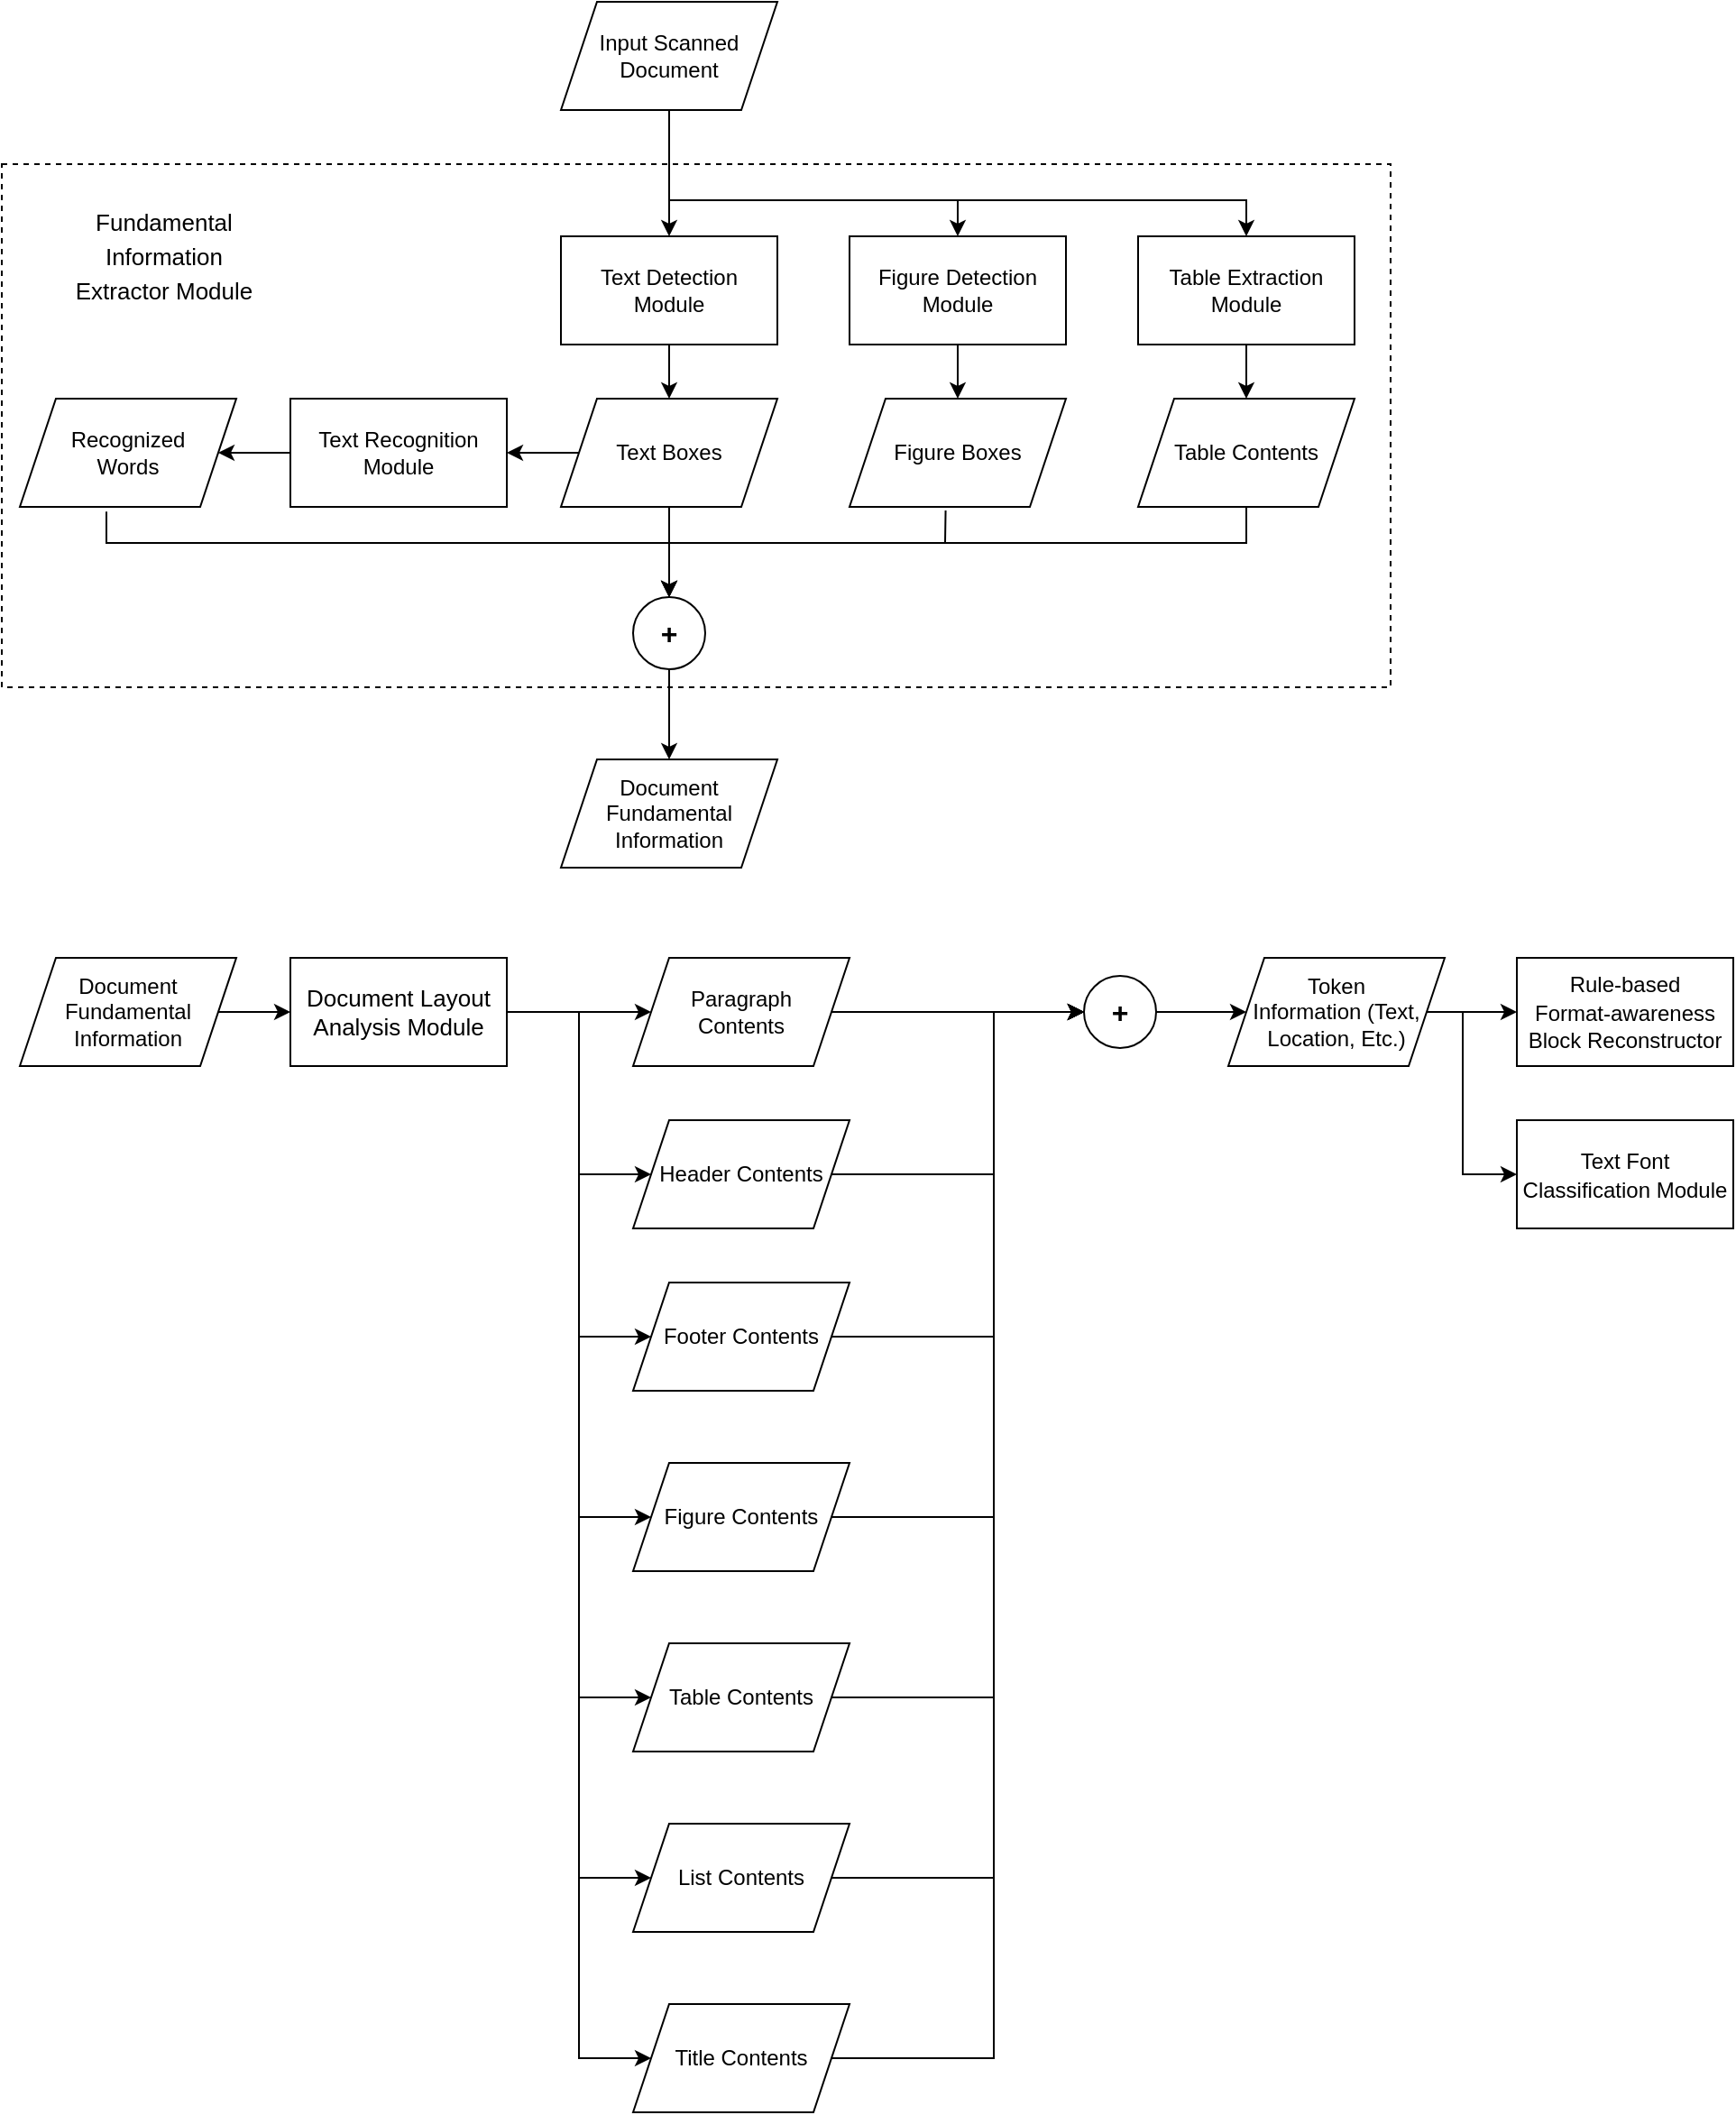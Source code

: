 <mxfile version="20.1.1" type="github">
  <diagram id="ecnpQwJv_U_HYYEx4sPf" name="Page-1">
    <mxGraphModel dx="2063" dy="715" grid="1" gridSize="10" guides="1" tooltips="1" connect="1" arrows="1" fold="1" page="1" pageScale="1" pageWidth="850" pageHeight="1100" math="0" shadow="0">
      <root>
        <mxCell id="0" />
        <mxCell id="1" parent="0" />
        <mxCell id="kETdp8RxObP3-hY1ZDIA-3" value="" style="edgeStyle=orthogonalEdgeStyle;rounded=0;orthogonalLoop=1;jettySize=auto;html=1;" parent="1" source="kETdp8RxObP3-hY1ZDIA-1" target="kETdp8RxObP3-hY1ZDIA-2" edge="1">
          <mxGeometry relative="1" as="geometry" />
        </mxCell>
        <mxCell id="kETdp8RxObP3-hY1ZDIA-1" value="Input Scanned Document" style="shape=parallelogram;perimeter=parallelogramPerimeter;whiteSpace=wrap;html=1;fixedSize=1;" parent="1" vertex="1">
          <mxGeometry x="80" y="70" width="120" height="60" as="geometry" />
        </mxCell>
        <mxCell id="kETdp8RxObP3-hY1ZDIA-5" value="" style="edgeStyle=orthogonalEdgeStyle;rounded=0;orthogonalLoop=1;jettySize=auto;html=1;" parent="1" source="kETdp8RxObP3-hY1ZDIA-2" target="kETdp8RxObP3-hY1ZDIA-4" edge="1">
          <mxGeometry relative="1" as="geometry" />
        </mxCell>
        <mxCell id="kETdp8RxObP3-hY1ZDIA-2" value="Text Detection Module" style="whiteSpace=wrap;html=1;" parent="1" vertex="1">
          <mxGeometry x="80" y="200" width="120" height="60" as="geometry" />
        </mxCell>
        <mxCell id="kETdp8RxObP3-hY1ZDIA-8" value="" style="edgeStyle=orthogonalEdgeStyle;rounded=0;orthogonalLoop=1;jettySize=auto;html=1;" parent="1" source="kETdp8RxObP3-hY1ZDIA-4" target="kETdp8RxObP3-hY1ZDIA-7" edge="1">
          <mxGeometry relative="1" as="geometry" />
        </mxCell>
        <mxCell id="kETdp8RxObP3-hY1ZDIA-25" value="" style="edgeStyle=orthogonalEdgeStyle;rounded=0;orthogonalLoop=1;jettySize=auto;html=1;fontSize=16;" parent="1" source="kETdp8RxObP3-hY1ZDIA-4" target="kETdp8RxObP3-hY1ZDIA-24" edge="1">
          <mxGeometry relative="1" as="geometry" />
        </mxCell>
        <mxCell id="kETdp8RxObP3-hY1ZDIA-4" value="Text Boxes" style="shape=parallelogram;perimeter=parallelogramPerimeter;whiteSpace=wrap;html=1;fixedSize=1;" parent="1" vertex="1">
          <mxGeometry x="80" y="290" width="120" height="60" as="geometry" />
        </mxCell>
        <mxCell id="kETdp8RxObP3-hY1ZDIA-20" value="" style="edgeStyle=orthogonalEdgeStyle;rounded=0;orthogonalLoop=1;jettySize=auto;html=1;" parent="1" source="kETdp8RxObP3-hY1ZDIA-7" target="kETdp8RxObP3-hY1ZDIA-9" edge="1">
          <mxGeometry relative="1" as="geometry" />
        </mxCell>
        <mxCell id="kETdp8RxObP3-hY1ZDIA-7" value="Text Recognition Module" style="whiteSpace=wrap;html=1;" parent="1" vertex="1">
          <mxGeometry x="-70" y="290" width="120" height="60" as="geometry" />
        </mxCell>
        <mxCell id="kETdp8RxObP3-hY1ZDIA-9" value="Recognized &lt;br&gt;Words" style="shape=parallelogram;perimeter=parallelogramPerimeter;whiteSpace=wrap;html=1;fixedSize=1;" parent="1" vertex="1">
          <mxGeometry x="-220" y="290" width="120" height="60" as="geometry" />
        </mxCell>
        <mxCell id="kETdp8RxObP3-hY1ZDIA-14" value="" style="edgeStyle=orthogonalEdgeStyle;rounded=0;orthogonalLoop=1;jettySize=auto;html=1;" parent="1" source="kETdp8RxObP3-hY1ZDIA-11" target="kETdp8RxObP3-hY1ZDIA-13" edge="1">
          <mxGeometry relative="1" as="geometry" />
        </mxCell>
        <mxCell id="kETdp8RxObP3-hY1ZDIA-11" value="Figure Detection Module" style="whiteSpace=wrap;html=1;" parent="1" vertex="1">
          <mxGeometry x="240" y="200" width="120" height="60" as="geometry" />
        </mxCell>
        <mxCell id="kETdp8RxObP3-hY1ZDIA-12" value="" style="endArrow=classic;html=1;rounded=0;exitX=0.5;exitY=1;exitDx=0;exitDy=0;entryX=0.5;entryY=0;entryDx=0;entryDy=0;" parent="1" source="kETdp8RxObP3-hY1ZDIA-1" target="kETdp8RxObP3-hY1ZDIA-11" edge="1">
          <mxGeometry width="50" height="50" relative="1" as="geometry">
            <mxPoint x="560" y="370" as="sourcePoint" />
            <mxPoint x="610" y="320" as="targetPoint" />
            <Array as="points">
              <mxPoint x="140" y="180" />
              <mxPoint x="300" y="180" />
            </Array>
          </mxGeometry>
        </mxCell>
        <mxCell id="kETdp8RxObP3-hY1ZDIA-13" value="Figure Boxes" style="shape=parallelogram;perimeter=parallelogramPerimeter;whiteSpace=wrap;html=1;fixedSize=1;" parent="1" vertex="1">
          <mxGeometry x="240" y="290" width="120" height="60" as="geometry" />
        </mxCell>
        <mxCell id="kETdp8RxObP3-hY1ZDIA-19" value="" style="edgeStyle=orthogonalEdgeStyle;rounded=0;orthogonalLoop=1;jettySize=auto;html=1;" parent="1" source="kETdp8RxObP3-hY1ZDIA-15" target="kETdp8RxObP3-hY1ZDIA-18" edge="1">
          <mxGeometry relative="1" as="geometry" />
        </mxCell>
        <mxCell id="kETdp8RxObP3-hY1ZDIA-15" value="Table Extraction Module" style="whiteSpace=wrap;html=1;" parent="1" vertex="1">
          <mxGeometry x="400" y="200" width="120" height="60" as="geometry" />
        </mxCell>
        <mxCell id="kETdp8RxObP3-hY1ZDIA-17" value="" style="endArrow=classic;html=1;rounded=0;exitX=0.5;exitY=1;exitDx=0;exitDy=0;entryX=0.5;entryY=0;entryDx=0;entryDy=0;" parent="1" source="kETdp8RxObP3-hY1ZDIA-1" target="kETdp8RxObP3-hY1ZDIA-15" edge="1">
          <mxGeometry width="50" height="50" relative="1" as="geometry">
            <mxPoint x="240" y="370" as="sourcePoint" />
            <mxPoint x="290" y="320" as="targetPoint" />
            <Array as="points">
              <mxPoint x="140" y="180" />
              <mxPoint x="460" y="180" />
            </Array>
          </mxGeometry>
        </mxCell>
        <mxCell id="kETdp8RxObP3-hY1ZDIA-18" value="Table Contents" style="shape=parallelogram;perimeter=parallelogramPerimeter;whiteSpace=wrap;html=1;fixedSize=1;" parent="1" vertex="1">
          <mxGeometry x="400" y="290" width="120" height="60" as="geometry" />
        </mxCell>
        <mxCell id="kETdp8RxObP3-hY1ZDIA-23" value="" style="endArrow=classic;html=1;rounded=0;exitX=0.4;exitY=1.044;exitDx=0;exitDy=0;exitPerimeter=0;entryX=0.5;entryY=0;entryDx=0;entryDy=0;" parent="1" source="kETdp8RxObP3-hY1ZDIA-9" target="kETdp8RxObP3-hY1ZDIA-24" edge="1">
          <mxGeometry width="50" height="50" relative="1" as="geometry">
            <mxPoint x="230" y="370" as="sourcePoint" />
            <mxPoint x="-80" y="380" as="targetPoint" />
            <Array as="points">
              <mxPoint x="-172" y="370" />
              <mxPoint x="140" y="370" />
            </Array>
          </mxGeometry>
        </mxCell>
        <mxCell id="kETdp8RxObP3-hY1ZDIA-29" value="" style="edgeStyle=orthogonalEdgeStyle;rounded=0;orthogonalLoop=1;jettySize=auto;html=1;fontSize=16;" parent="1" source="kETdp8RxObP3-hY1ZDIA-24" target="kETdp8RxObP3-hY1ZDIA-28" edge="1">
          <mxGeometry relative="1" as="geometry" />
        </mxCell>
        <mxCell id="kETdp8RxObP3-hY1ZDIA-24" value="&lt;b&gt;&lt;font style=&quot;font-size: 16px;&quot;&gt;+&lt;/font&gt;&lt;/b&gt;" style="ellipse;whiteSpace=wrap;html=1;aspect=fixed;" parent="1" vertex="1">
          <mxGeometry x="120" y="400" width="40" height="40" as="geometry" />
        </mxCell>
        <mxCell id="kETdp8RxObP3-hY1ZDIA-26" value="" style="endArrow=classic;html=1;rounded=0;fontSize=16;exitX=0.444;exitY=1.033;exitDx=0;exitDy=0;exitPerimeter=0;entryX=0.5;entryY=0;entryDx=0;entryDy=0;" parent="1" source="kETdp8RxObP3-hY1ZDIA-13" target="kETdp8RxObP3-hY1ZDIA-24" edge="1">
          <mxGeometry width="50" height="50" relative="1" as="geometry">
            <mxPoint x="230" y="360" as="sourcePoint" />
            <mxPoint x="280" y="310" as="targetPoint" />
            <Array as="points">
              <mxPoint x="293" y="370" />
              <mxPoint x="140" y="370" />
            </Array>
          </mxGeometry>
        </mxCell>
        <mxCell id="kETdp8RxObP3-hY1ZDIA-27" value="" style="endArrow=classic;html=1;rounded=0;fontSize=16;exitX=0.5;exitY=1;exitDx=0;exitDy=0;entryX=0.5;entryY=0;entryDx=0;entryDy=0;" parent="1" source="kETdp8RxObP3-hY1ZDIA-18" target="kETdp8RxObP3-hY1ZDIA-24" edge="1">
          <mxGeometry width="50" height="50" relative="1" as="geometry">
            <mxPoint x="230" y="360" as="sourcePoint" />
            <mxPoint x="280" y="310" as="targetPoint" />
            <Array as="points">
              <mxPoint x="460" y="370" />
              <mxPoint x="140" y="370" />
            </Array>
          </mxGeometry>
        </mxCell>
        <mxCell id="kETdp8RxObP3-hY1ZDIA-28" value="Document Fundamental Information" style="shape=parallelogram;perimeter=parallelogramPerimeter;whiteSpace=wrap;html=1;fixedSize=1;" parent="1" vertex="1">
          <mxGeometry x="80" y="490" width="120" height="60" as="geometry" />
        </mxCell>
        <mxCell id="kETdp8RxObP3-hY1ZDIA-30" value="" style="rounded=0;whiteSpace=wrap;html=1;fontSize=16;dashed=1;fillColor=none;" parent="1" vertex="1">
          <mxGeometry x="-230" y="160" width="770" height="290" as="geometry" />
        </mxCell>
        <mxCell id="kETdp8RxObP3-hY1ZDIA-32" value="&lt;font style=&quot;font-size: 13px;&quot;&gt;Fundamental Information Extractor Module&lt;/font&gt;" style="rounded=0;whiteSpace=wrap;html=1;dashed=1;fontSize=16;fillColor=none;strokeColor=none;" parent="1" vertex="1">
          <mxGeometry x="-200" y="180" width="120" height="60" as="geometry" />
        </mxCell>
        <mxCell id="kETdp8RxObP3-hY1ZDIA-37" value="" style="edgeStyle=orthogonalEdgeStyle;rounded=0;orthogonalLoop=1;jettySize=auto;html=1;fontSize=13;" parent="1" source="kETdp8RxObP3-hY1ZDIA-34" target="kETdp8RxObP3-hY1ZDIA-36" edge="1">
          <mxGeometry relative="1" as="geometry" />
        </mxCell>
        <mxCell id="kETdp8RxObP3-hY1ZDIA-34" value="Document Fundamental Information" style="shape=parallelogram;perimeter=parallelogramPerimeter;whiteSpace=wrap;html=1;fixedSize=1;" parent="1" vertex="1">
          <mxGeometry x="-220" y="600" width="120" height="60" as="geometry" />
        </mxCell>
        <mxCell id="kETdp8RxObP3-hY1ZDIA-39" value="" style="edgeStyle=orthogonalEdgeStyle;rounded=0;orthogonalLoop=1;jettySize=auto;html=1;fontSize=13;" parent="1" source="kETdp8RxObP3-hY1ZDIA-36" target="kETdp8RxObP3-hY1ZDIA-38" edge="1">
          <mxGeometry relative="1" as="geometry" />
        </mxCell>
        <mxCell id="kETdp8RxObP3-hY1ZDIA-36" value="Document Layout Analysis Module" style="rounded=0;whiteSpace=wrap;html=1;fontSize=13;fillColor=none;" parent="1" vertex="1">
          <mxGeometry x="-70" y="600" width="120" height="60" as="geometry" />
        </mxCell>
        <mxCell id="Mpa-sqii6zv5t1rp6nwB-6" value="" style="edgeStyle=orthogonalEdgeStyle;rounded=0;orthogonalLoop=1;jettySize=auto;html=1;fontSize=13;" edge="1" parent="1" source="kETdp8RxObP3-hY1ZDIA-38" target="Mpa-sqii6zv5t1rp6nwB-5">
          <mxGeometry relative="1" as="geometry" />
        </mxCell>
        <mxCell id="kETdp8RxObP3-hY1ZDIA-38" value="Paragraph &lt;br&gt;Contents" style="shape=parallelogram;perimeter=parallelogramPerimeter;whiteSpace=wrap;html=1;fixedSize=1;" parent="1" vertex="1">
          <mxGeometry x="120" y="600" width="120" height="60" as="geometry" />
        </mxCell>
        <mxCell id="kETdp8RxObP3-hY1ZDIA-40" value="Header Contents" style="shape=parallelogram;perimeter=parallelogramPerimeter;whiteSpace=wrap;html=1;fixedSize=1;" parent="1" vertex="1">
          <mxGeometry x="120" y="690" width="120" height="60" as="geometry" />
        </mxCell>
        <mxCell id="kETdp8RxObP3-hY1ZDIA-41" value="Footer Contents" style="shape=parallelogram;perimeter=parallelogramPerimeter;whiteSpace=wrap;html=1;fixedSize=1;" parent="1" vertex="1">
          <mxGeometry x="120" y="780" width="120" height="60" as="geometry" />
        </mxCell>
        <mxCell id="kETdp8RxObP3-hY1ZDIA-42" value="Figure Contents" style="shape=parallelogram;perimeter=parallelogramPerimeter;whiteSpace=wrap;html=1;fixedSize=1;" parent="1" vertex="1">
          <mxGeometry x="120" y="880" width="120" height="60" as="geometry" />
        </mxCell>
        <mxCell id="kETdp8RxObP3-hY1ZDIA-43" value="Table Contents" style="shape=parallelogram;perimeter=parallelogramPerimeter;whiteSpace=wrap;html=1;fixedSize=1;" parent="1" vertex="1">
          <mxGeometry x="120" y="980" width="120" height="60" as="geometry" />
        </mxCell>
        <mxCell id="kETdp8RxObP3-hY1ZDIA-44" value="" style="endArrow=classic;html=1;rounded=0;fontSize=13;exitX=1;exitY=0.5;exitDx=0;exitDy=0;entryX=0;entryY=0.5;entryDx=0;entryDy=0;" parent="1" source="kETdp8RxObP3-hY1ZDIA-36" target="kETdp8RxObP3-hY1ZDIA-40" edge="1">
          <mxGeometry width="50" height="50" relative="1" as="geometry">
            <mxPoint x="230" y="840" as="sourcePoint" />
            <mxPoint x="280" y="790" as="targetPoint" />
            <Array as="points">
              <mxPoint x="90" y="630" />
              <mxPoint x="90" y="720" />
            </Array>
          </mxGeometry>
        </mxCell>
        <mxCell id="kETdp8RxObP3-hY1ZDIA-45" value="" style="endArrow=classic;html=1;rounded=0;fontSize=13;exitX=1;exitY=0.5;exitDx=0;exitDy=0;entryX=0;entryY=0.5;entryDx=0;entryDy=0;" parent="1" source="kETdp8RxObP3-hY1ZDIA-36" target="kETdp8RxObP3-hY1ZDIA-41" edge="1">
          <mxGeometry width="50" height="50" relative="1" as="geometry">
            <mxPoint x="230" y="840" as="sourcePoint" />
            <mxPoint x="280" y="790" as="targetPoint" />
            <Array as="points">
              <mxPoint x="90" y="630" />
              <mxPoint x="90" y="810" />
            </Array>
          </mxGeometry>
        </mxCell>
        <mxCell id="kETdp8RxObP3-hY1ZDIA-46" value="" style="endArrow=classic;html=1;rounded=0;fontSize=13;exitX=1;exitY=0.5;exitDx=0;exitDy=0;entryX=0;entryY=0.5;entryDx=0;entryDy=0;" parent="1" source="kETdp8RxObP3-hY1ZDIA-36" target="kETdp8RxObP3-hY1ZDIA-42" edge="1">
          <mxGeometry width="50" height="50" relative="1" as="geometry">
            <mxPoint x="230" y="840" as="sourcePoint" />
            <mxPoint x="280" y="790" as="targetPoint" />
            <Array as="points">
              <mxPoint x="90" y="630" />
              <mxPoint x="90" y="910" />
            </Array>
          </mxGeometry>
        </mxCell>
        <mxCell id="kETdp8RxObP3-hY1ZDIA-47" value="" style="endArrow=classic;html=1;rounded=0;fontSize=13;exitX=1;exitY=0.5;exitDx=0;exitDy=0;entryX=0;entryY=0.5;entryDx=0;entryDy=0;" parent="1" source="kETdp8RxObP3-hY1ZDIA-36" target="kETdp8RxObP3-hY1ZDIA-43" edge="1">
          <mxGeometry width="50" height="50" relative="1" as="geometry">
            <mxPoint x="230" y="840" as="sourcePoint" />
            <mxPoint x="280" y="790" as="targetPoint" />
            <Array as="points">
              <mxPoint x="90" y="630" />
              <mxPoint x="90" y="1010" />
            </Array>
          </mxGeometry>
        </mxCell>
        <mxCell id="Mpa-sqii6zv5t1rp6nwB-1" value="List Contents" style="shape=parallelogram;perimeter=parallelogramPerimeter;whiteSpace=wrap;html=1;fixedSize=1;" vertex="1" parent="1">
          <mxGeometry x="120" y="1080" width="120" height="60" as="geometry" />
        </mxCell>
        <mxCell id="Mpa-sqii6zv5t1rp6nwB-2" value="" style="endArrow=classic;html=1;rounded=0;fontSize=13;exitX=1;exitY=0.5;exitDx=0;exitDy=0;entryX=0;entryY=0.5;entryDx=0;entryDy=0;" edge="1" parent="1" source="kETdp8RxObP3-hY1ZDIA-36" target="Mpa-sqii6zv5t1rp6nwB-1">
          <mxGeometry width="50" height="50" relative="1" as="geometry">
            <mxPoint x="190" y="670" as="sourcePoint" />
            <mxPoint x="240" y="620" as="targetPoint" />
            <Array as="points">
              <mxPoint x="90" y="630" />
              <mxPoint x="90" y="1110" />
            </Array>
          </mxGeometry>
        </mxCell>
        <mxCell id="Mpa-sqii6zv5t1rp6nwB-3" value="Title Contents" style="shape=parallelogram;perimeter=parallelogramPerimeter;whiteSpace=wrap;html=1;fixedSize=1;" vertex="1" parent="1">
          <mxGeometry x="120" y="1180" width="120" height="60" as="geometry" />
        </mxCell>
        <mxCell id="Mpa-sqii6zv5t1rp6nwB-4" value="" style="endArrow=classic;html=1;rounded=0;fontSize=13;exitX=1;exitY=0.5;exitDx=0;exitDy=0;entryX=0;entryY=0.5;entryDx=0;entryDy=0;" edge="1" parent="1" source="kETdp8RxObP3-hY1ZDIA-36" target="Mpa-sqii6zv5t1rp6nwB-3">
          <mxGeometry width="50" height="50" relative="1" as="geometry">
            <mxPoint x="190" y="970" as="sourcePoint" />
            <mxPoint x="240" y="920" as="targetPoint" />
            <Array as="points">
              <mxPoint x="90" y="630" />
              <mxPoint x="90" y="1210" />
            </Array>
          </mxGeometry>
        </mxCell>
        <mxCell id="Mpa-sqii6zv5t1rp6nwB-14" value="" style="edgeStyle=orthogonalEdgeStyle;rounded=0;orthogonalLoop=1;jettySize=auto;html=1;fontSize=13;" edge="1" parent="1" source="Mpa-sqii6zv5t1rp6nwB-5" target="Mpa-sqii6zv5t1rp6nwB-13">
          <mxGeometry relative="1" as="geometry" />
        </mxCell>
        <mxCell id="Mpa-sqii6zv5t1rp6nwB-5" value="&lt;b&gt;&lt;font style=&quot;font-size: 16px;&quot;&gt;+&lt;/font&gt;&lt;/b&gt;" style="ellipse;whiteSpace=wrap;html=1;aspect=fixed;" vertex="1" parent="1">
          <mxGeometry x="370" y="610" width="40" height="40" as="geometry" />
        </mxCell>
        <mxCell id="Mpa-sqii6zv5t1rp6nwB-7" value="" style="endArrow=classic;html=1;rounded=0;fontSize=13;exitX=1;exitY=0.5;exitDx=0;exitDy=0;entryX=0;entryY=0.5;entryDx=0;entryDy=0;" edge="1" parent="1" source="kETdp8RxObP3-hY1ZDIA-40" target="Mpa-sqii6zv5t1rp6nwB-5">
          <mxGeometry width="50" height="50" relative="1" as="geometry">
            <mxPoint x="160" y="750" as="sourcePoint" />
            <mxPoint x="210" y="700" as="targetPoint" />
            <Array as="points">
              <mxPoint x="320" y="720" />
              <mxPoint x="320" y="630" />
            </Array>
          </mxGeometry>
        </mxCell>
        <mxCell id="Mpa-sqii6zv5t1rp6nwB-8" value="" style="endArrow=classic;html=1;rounded=0;fontSize=13;exitX=1;exitY=0.5;exitDx=0;exitDy=0;entryX=0;entryY=0.5;entryDx=0;entryDy=0;" edge="1" parent="1" source="kETdp8RxObP3-hY1ZDIA-41" target="Mpa-sqii6zv5t1rp6nwB-5">
          <mxGeometry width="50" height="50" relative="1" as="geometry">
            <mxPoint x="160" y="960" as="sourcePoint" />
            <mxPoint x="210" y="910" as="targetPoint" />
            <Array as="points">
              <mxPoint x="320" y="810" />
              <mxPoint x="320" y="630" />
            </Array>
          </mxGeometry>
        </mxCell>
        <mxCell id="Mpa-sqii6zv5t1rp6nwB-9" value="" style="endArrow=classic;html=1;rounded=0;fontSize=13;exitX=1;exitY=0.5;exitDx=0;exitDy=0;entryX=0;entryY=0.5;entryDx=0;entryDy=0;" edge="1" parent="1" source="kETdp8RxObP3-hY1ZDIA-42" target="Mpa-sqii6zv5t1rp6nwB-5">
          <mxGeometry width="50" height="50" relative="1" as="geometry">
            <mxPoint x="160" y="960" as="sourcePoint" />
            <mxPoint x="210" y="910" as="targetPoint" />
            <Array as="points">
              <mxPoint x="320" y="910" />
              <mxPoint x="320" y="630" />
            </Array>
          </mxGeometry>
        </mxCell>
        <mxCell id="Mpa-sqii6zv5t1rp6nwB-10" value="" style="endArrow=classic;html=1;rounded=0;fontSize=13;exitX=1;exitY=0.5;exitDx=0;exitDy=0;entryX=0;entryY=0.5;entryDx=0;entryDy=0;" edge="1" parent="1" source="kETdp8RxObP3-hY1ZDIA-43" target="Mpa-sqii6zv5t1rp6nwB-5">
          <mxGeometry width="50" height="50" relative="1" as="geometry">
            <mxPoint x="160" y="960" as="sourcePoint" />
            <mxPoint x="210" y="910" as="targetPoint" />
            <Array as="points">
              <mxPoint x="320" y="1010" />
              <mxPoint x="320" y="630" />
            </Array>
          </mxGeometry>
        </mxCell>
        <mxCell id="Mpa-sqii6zv5t1rp6nwB-11" value="" style="endArrow=classic;html=1;rounded=0;fontSize=13;exitX=1;exitY=0.5;exitDx=0;exitDy=0;entryX=0;entryY=0.5;entryDx=0;entryDy=0;" edge="1" parent="1" source="Mpa-sqii6zv5t1rp6nwB-1" target="Mpa-sqii6zv5t1rp6nwB-5">
          <mxGeometry width="50" height="50" relative="1" as="geometry">
            <mxPoint x="160" y="1170" as="sourcePoint" />
            <mxPoint x="210" y="1120" as="targetPoint" />
            <Array as="points">
              <mxPoint x="320" y="1110" />
              <mxPoint x="320" y="630" />
            </Array>
          </mxGeometry>
        </mxCell>
        <mxCell id="Mpa-sqii6zv5t1rp6nwB-12" value="" style="endArrow=classic;html=1;rounded=0;fontSize=13;exitX=1;exitY=0.5;exitDx=0;exitDy=0;entryX=0;entryY=0.5;entryDx=0;entryDy=0;" edge="1" parent="1" source="Mpa-sqii6zv5t1rp6nwB-3" target="Mpa-sqii6zv5t1rp6nwB-5">
          <mxGeometry width="50" height="50" relative="1" as="geometry">
            <mxPoint x="160" y="960" as="sourcePoint" />
            <mxPoint x="210" y="910" as="targetPoint" />
            <Array as="points">
              <mxPoint x="320" y="1210" />
              <mxPoint x="320" y="630" />
            </Array>
          </mxGeometry>
        </mxCell>
        <mxCell id="Mpa-sqii6zv5t1rp6nwB-16" value="" style="edgeStyle=orthogonalEdgeStyle;rounded=0;orthogonalLoop=1;jettySize=auto;html=1;fontSize=13;" edge="1" parent="1" source="Mpa-sqii6zv5t1rp6nwB-13" target="Mpa-sqii6zv5t1rp6nwB-15">
          <mxGeometry relative="1" as="geometry" />
        </mxCell>
        <mxCell id="Mpa-sqii6zv5t1rp6nwB-13" value="Token &lt;br&gt;Information (Text, Location, Etc.)" style="shape=parallelogram;perimeter=parallelogramPerimeter;whiteSpace=wrap;html=1;fixedSize=1;" vertex="1" parent="1">
          <mxGeometry x="450" y="600" width="120" height="60" as="geometry" />
        </mxCell>
        <mxCell id="Mpa-sqii6zv5t1rp6nwB-15" value="&lt;font style=&quot;font-size: 12px;&quot;&gt;Rule-based &lt;br&gt;Format-awareness Block Reconstructor&lt;/font&gt;" style="rounded=0;whiteSpace=wrap;html=1;fontSize=13;fillColor=none;" vertex="1" parent="1">
          <mxGeometry x="610" y="600" width="120" height="60" as="geometry" />
        </mxCell>
        <mxCell id="Mpa-sqii6zv5t1rp6nwB-17" value="&lt;span style=&quot;font-size: 12px;&quot;&gt;Text Font Classification Module&lt;/span&gt;" style="rounded=0;whiteSpace=wrap;html=1;fontSize=13;fillColor=none;" vertex="1" parent="1">
          <mxGeometry x="610" y="690" width="120" height="60" as="geometry" />
        </mxCell>
        <mxCell id="Mpa-sqii6zv5t1rp6nwB-18" value="" style="endArrow=classic;html=1;rounded=0;fontSize=12;exitX=1;exitY=0.5;exitDx=0;exitDy=0;entryX=0;entryY=0.5;entryDx=0;entryDy=0;" edge="1" parent="1" source="Mpa-sqii6zv5t1rp6nwB-13" target="Mpa-sqii6zv5t1rp6nwB-17">
          <mxGeometry width="50" height="50" relative="1" as="geometry">
            <mxPoint x="290" y="750" as="sourcePoint" />
            <mxPoint x="340" y="700" as="targetPoint" />
            <Array as="points">
              <mxPoint x="580" y="630" />
              <mxPoint x="580" y="720" />
            </Array>
          </mxGeometry>
        </mxCell>
      </root>
    </mxGraphModel>
  </diagram>
</mxfile>
